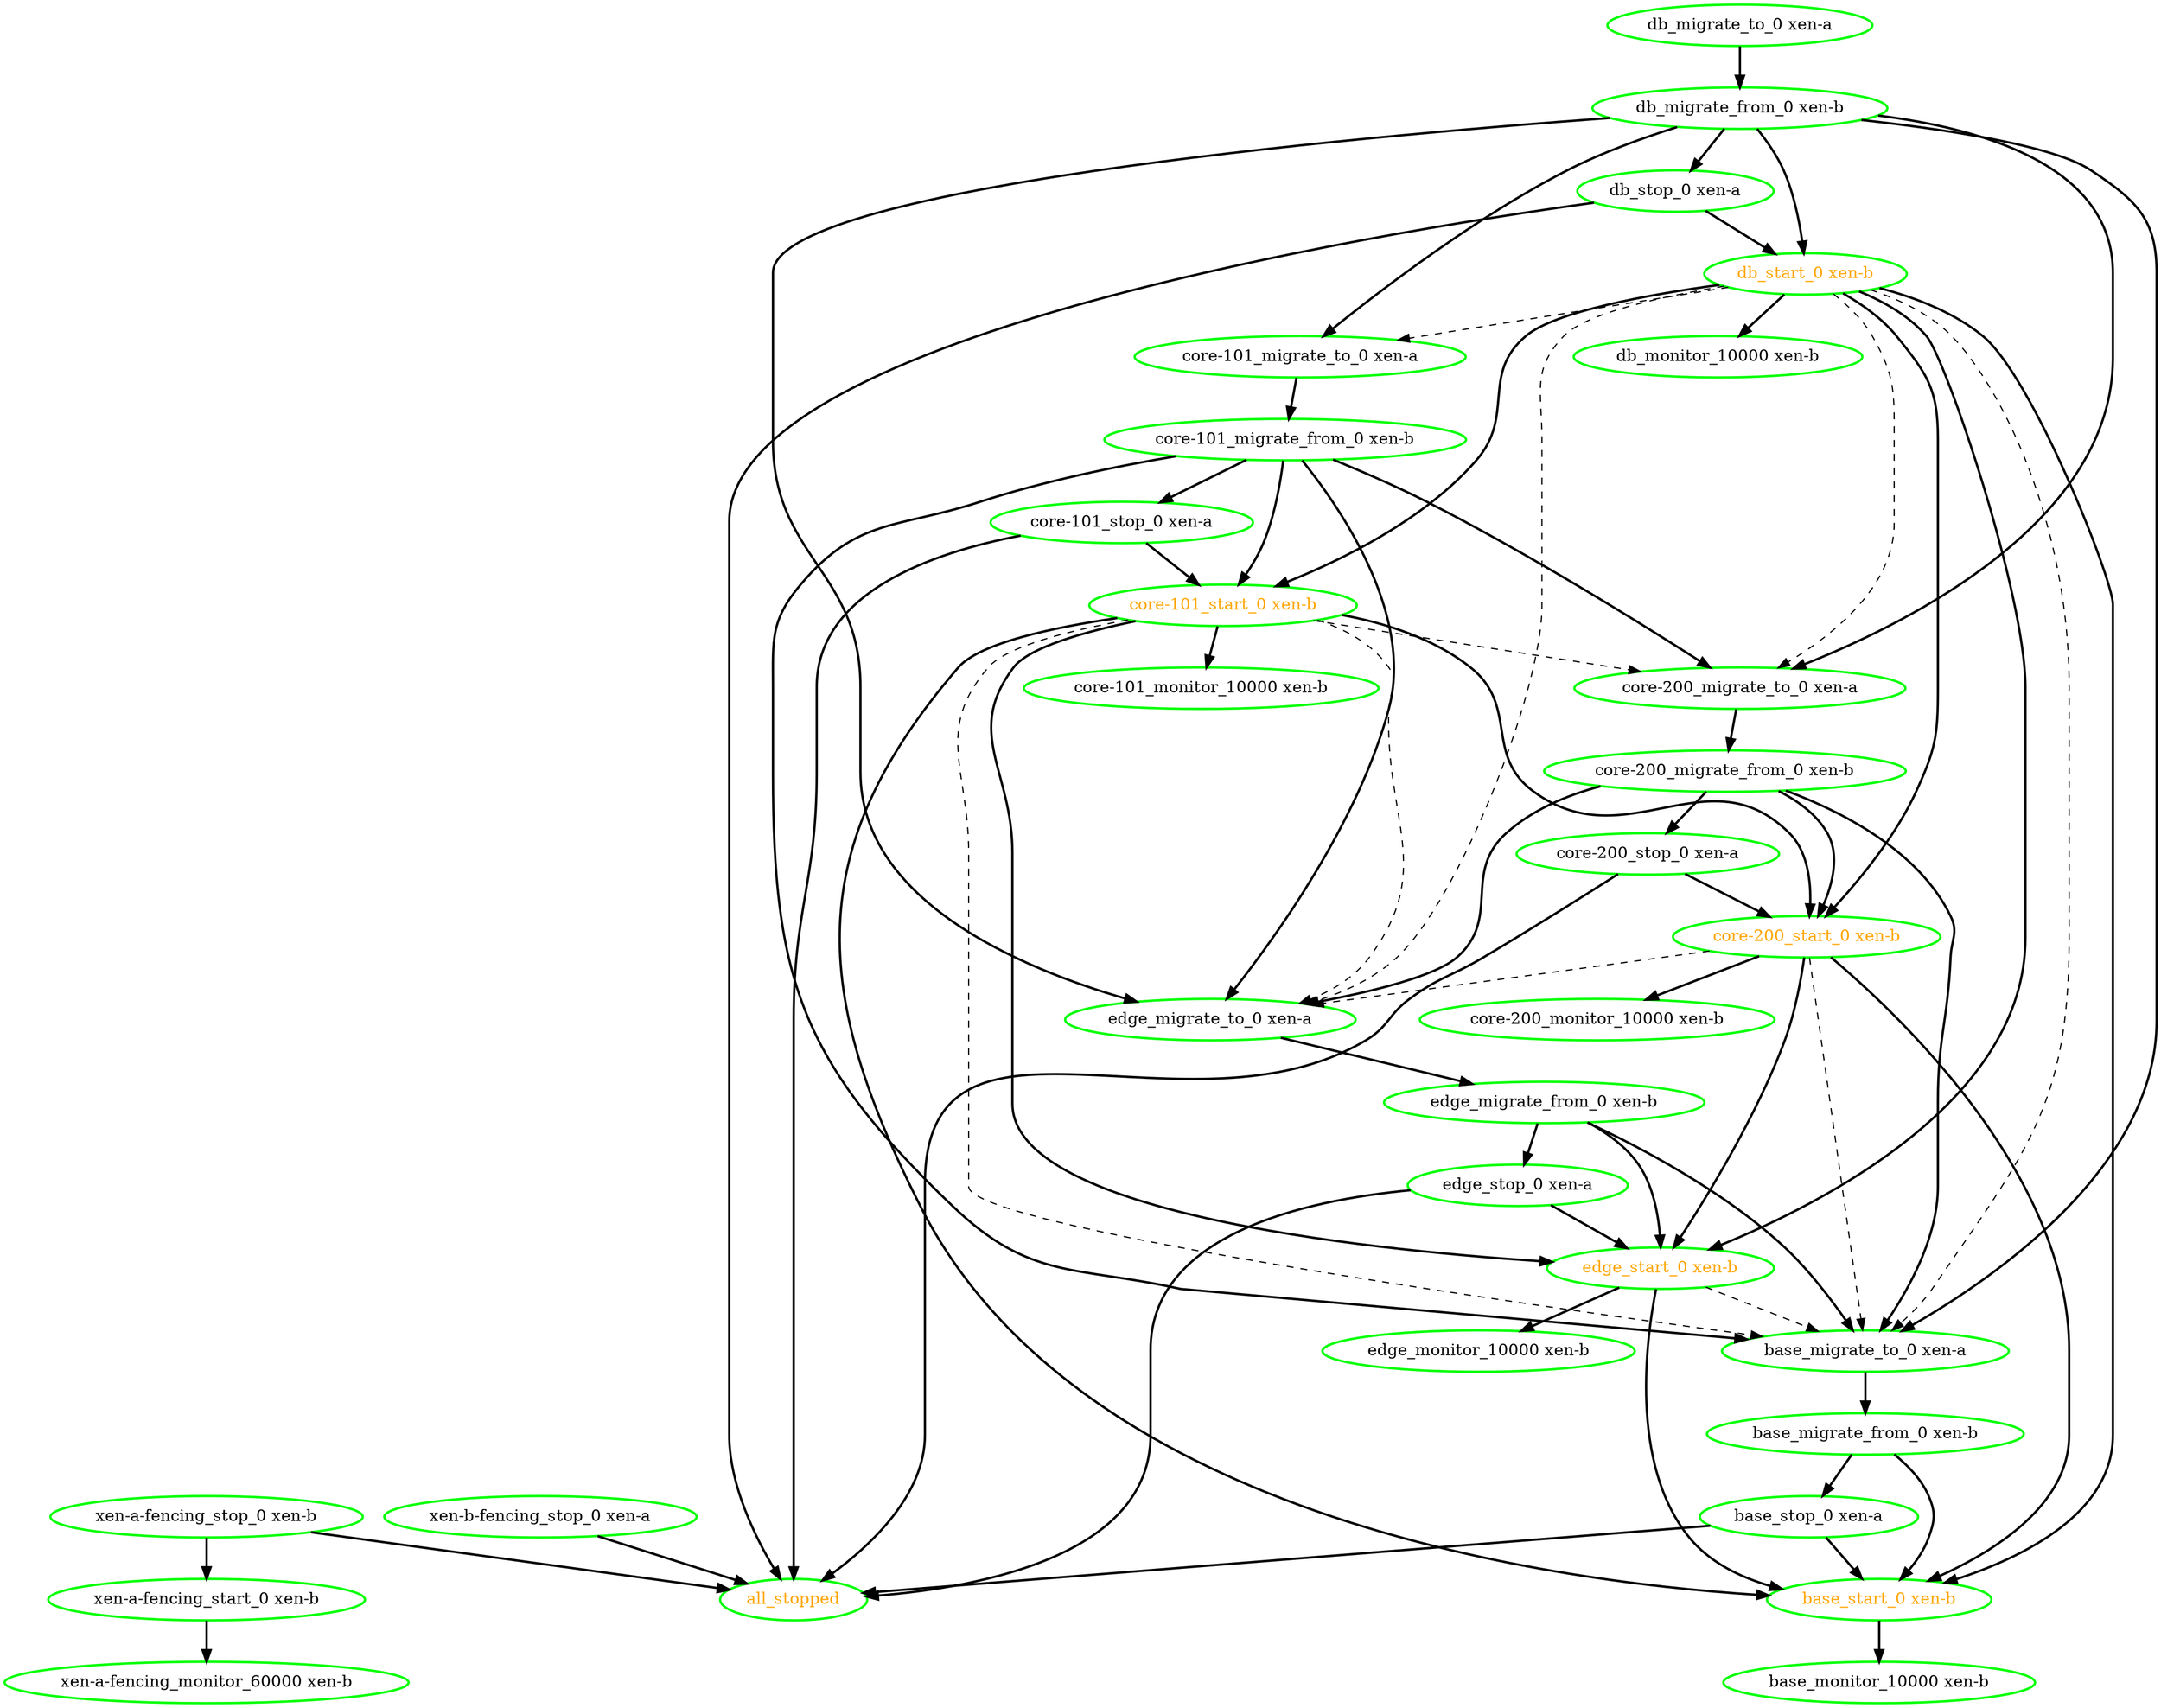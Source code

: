 digraph "g" {
"all_stopped" [ style=bold color="green" fontcolor="orange" ]
"base_migrate_from_0 xen-b" -> "base_start_0 xen-b" [ style = bold]
"base_migrate_from_0 xen-b" -> "base_stop_0 xen-a" [ style = bold]
"base_migrate_from_0 xen-b" [ style=bold color="green" fontcolor="black" ]
"base_migrate_to_0 xen-a" -> "base_migrate_from_0 xen-b" [ style = bold]
"base_migrate_to_0 xen-a" [ style=bold color="green" fontcolor="black" ]
"base_monitor_10000 xen-b" [ style=bold color="green" fontcolor="black" ]
"base_start_0 xen-b" -> "base_monitor_10000 xen-b" [ style = bold]
"base_start_0 xen-b" [ style=bold color="green" fontcolor="orange" ]
"base_stop_0 xen-a" -> "all_stopped" [ style = bold]
"base_stop_0 xen-a" -> "base_start_0 xen-b" [ style = bold]
"base_stop_0 xen-a" [ style=bold color="green" fontcolor="black" ]
"core-101_migrate_from_0 xen-b" -> "base_migrate_to_0 xen-a" [ style = bold]
"core-101_migrate_from_0 xen-b" -> "core-101_start_0 xen-b" [ style = bold]
"core-101_migrate_from_0 xen-b" -> "core-101_stop_0 xen-a" [ style = bold]
"core-101_migrate_from_0 xen-b" -> "core-200_migrate_to_0 xen-a" [ style = bold]
"core-101_migrate_from_0 xen-b" -> "edge_migrate_to_0 xen-a" [ style = bold]
"core-101_migrate_from_0 xen-b" [ style=bold color="green" fontcolor="black" ]
"core-101_migrate_to_0 xen-a" -> "core-101_migrate_from_0 xen-b" [ style = bold]
"core-101_migrate_to_0 xen-a" [ style=bold color="green" fontcolor="black" ]
"core-101_monitor_10000 xen-b" [ style=bold color="green" fontcolor="black" ]
"core-101_start_0 xen-b" -> "base_migrate_to_0 xen-a" [ style = dashed]
"core-101_start_0 xen-b" -> "base_start_0 xen-b" [ style = bold]
"core-101_start_0 xen-b" -> "core-101_monitor_10000 xen-b" [ style = bold]
"core-101_start_0 xen-b" -> "core-200_migrate_to_0 xen-a" [ style = dashed]
"core-101_start_0 xen-b" -> "core-200_start_0 xen-b" [ style = bold]
"core-101_start_0 xen-b" -> "edge_migrate_to_0 xen-a" [ style = dashed]
"core-101_start_0 xen-b" -> "edge_start_0 xen-b" [ style = bold]
"core-101_start_0 xen-b" [ style=bold color="green" fontcolor="orange" ]
"core-101_stop_0 xen-a" -> "all_stopped" [ style = bold]
"core-101_stop_0 xen-a" -> "core-101_start_0 xen-b" [ style = bold]
"core-101_stop_0 xen-a" [ style=bold color="green" fontcolor="black" ]
"core-200_migrate_from_0 xen-b" -> "base_migrate_to_0 xen-a" [ style = bold]
"core-200_migrate_from_0 xen-b" -> "core-200_start_0 xen-b" [ style = bold]
"core-200_migrate_from_0 xen-b" -> "core-200_stop_0 xen-a" [ style = bold]
"core-200_migrate_from_0 xen-b" -> "edge_migrate_to_0 xen-a" [ style = bold]
"core-200_migrate_from_0 xen-b" [ style=bold color="green" fontcolor="black" ]
"core-200_migrate_to_0 xen-a" -> "core-200_migrate_from_0 xen-b" [ style = bold]
"core-200_migrate_to_0 xen-a" [ style=bold color="green" fontcolor="black" ]
"core-200_monitor_10000 xen-b" [ style=bold color="green" fontcolor="black" ]
"core-200_start_0 xen-b" -> "base_migrate_to_0 xen-a" [ style = dashed]
"core-200_start_0 xen-b" -> "base_start_0 xen-b" [ style = bold]
"core-200_start_0 xen-b" -> "core-200_monitor_10000 xen-b" [ style = bold]
"core-200_start_0 xen-b" -> "edge_migrate_to_0 xen-a" [ style = dashed]
"core-200_start_0 xen-b" -> "edge_start_0 xen-b" [ style = bold]
"core-200_start_0 xen-b" [ style=bold color="green" fontcolor="orange" ]
"core-200_stop_0 xen-a" -> "all_stopped" [ style = bold]
"core-200_stop_0 xen-a" -> "core-200_start_0 xen-b" [ style = bold]
"core-200_stop_0 xen-a" [ style=bold color="green" fontcolor="black" ]
"db_migrate_from_0 xen-b" -> "base_migrate_to_0 xen-a" [ style = bold]
"db_migrate_from_0 xen-b" -> "core-101_migrate_to_0 xen-a" [ style = bold]
"db_migrate_from_0 xen-b" -> "core-200_migrate_to_0 xen-a" [ style = bold]
"db_migrate_from_0 xen-b" -> "db_start_0 xen-b" [ style = bold]
"db_migrate_from_0 xen-b" -> "db_stop_0 xen-a" [ style = bold]
"db_migrate_from_0 xen-b" -> "edge_migrate_to_0 xen-a" [ style = bold]
"db_migrate_from_0 xen-b" [ style=bold color="green" fontcolor="black" ]
"db_migrate_to_0 xen-a" -> "db_migrate_from_0 xen-b" [ style = bold]
"db_migrate_to_0 xen-a" [ style=bold color="green" fontcolor="black" ]
"db_monitor_10000 xen-b" [ style=bold color="green" fontcolor="black" ]
"db_start_0 xen-b" -> "base_migrate_to_0 xen-a" [ style = dashed]
"db_start_0 xen-b" -> "base_start_0 xen-b" [ style = bold]
"db_start_0 xen-b" -> "core-101_migrate_to_0 xen-a" [ style = dashed]
"db_start_0 xen-b" -> "core-101_start_0 xen-b" [ style = bold]
"db_start_0 xen-b" -> "core-200_migrate_to_0 xen-a" [ style = dashed]
"db_start_0 xen-b" -> "core-200_start_0 xen-b" [ style = bold]
"db_start_0 xen-b" -> "db_monitor_10000 xen-b" [ style = bold]
"db_start_0 xen-b" -> "edge_migrate_to_0 xen-a" [ style = dashed]
"db_start_0 xen-b" -> "edge_start_0 xen-b" [ style = bold]
"db_start_0 xen-b" [ style=bold color="green" fontcolor="orange" ]
"db_stop_0 xen-a" -> "all_stopped" [ style = bold]
"db_stop_0 xen-a" -> "db_start_0 xen-b" [ style = bold]
"db_stop_0 xen-a" [ style=bold color="green" fontcolor="black" ]
"edge_migrate_from_0 xen-b" -> "base_migrate_to_0 xen-a" [ style = bold]
"edge_migrate_from_0 xen-b" -> "edge_start_0 xen-b" [ style = bold]
"edge_migrate_from_0 xen-b" -> "edge_stop_0 xen-a" [ style = bold]
"edge_migrate_from_0 xen-b" [ style=bold color="green" fontcolor="black" ]
"edge_migrate_to_0 xen-a" -> "edge_migrate_from_0 xen-b" [ style = bold]
"edge_migrate_to_0 xen-a" [ style=bold color="green" fontcolor="black" ]
"edge_monitor_10000 xen-b" [ style=bold color="green" fontcolor="black" ]
"edge_start_0 xen-b" -> "base_migrate_to_0 xen-a" [ style = dashed]
"edge_start_0 xen-b" -> "base_start_0 xen-b" [ style = bold]
"edge_start_0 xen-b" -> "edge_monitor_10000 xen-b" [ style = bold]
"edge_start_0 xen-b" [ style=bold color="green" fontcolor="orange" ]
"edge_stop_0 xen-a" -> "all_stopped" [ style = bold]
"edge_stop_0 xen-a" -> "edge_start_0 xen-b" [ style = bold]
"edge_stop_0 xen-a" [ style=bold color="green" fontcolor="black" ]
"xen-a-fencing_monitor_60000 xen-b" [ style=bold color="green" fontcolor="black" ]
"xen-a-fencing_start_0 xen-b" -> "xen-a-fencing_monitor_60000 xen-b" [ style = bold]
"xen-a-fencing_start_0 xen-b" [ style=bold color="green" fontcolor="black" ]
"xen-a-fencing_stop_0 xen-b" -> "all_stopped" [ style = bold]
"xen-a-fencing_stop_0 xen-b" -> "xen-a-fencing_start_0 xen-b" [ style = bold]
"xen-a-fencing_stop_0 xen-b" [ style=bold color="green" fontcolor="black" ]
"xen-b-fencing_stop_0 xen-a" -> "all_stopped" [ style = bold]
"xen-b-fencing_stop_0 xen-a" [ style=bold color="green" fontcolor="black" ]
}
